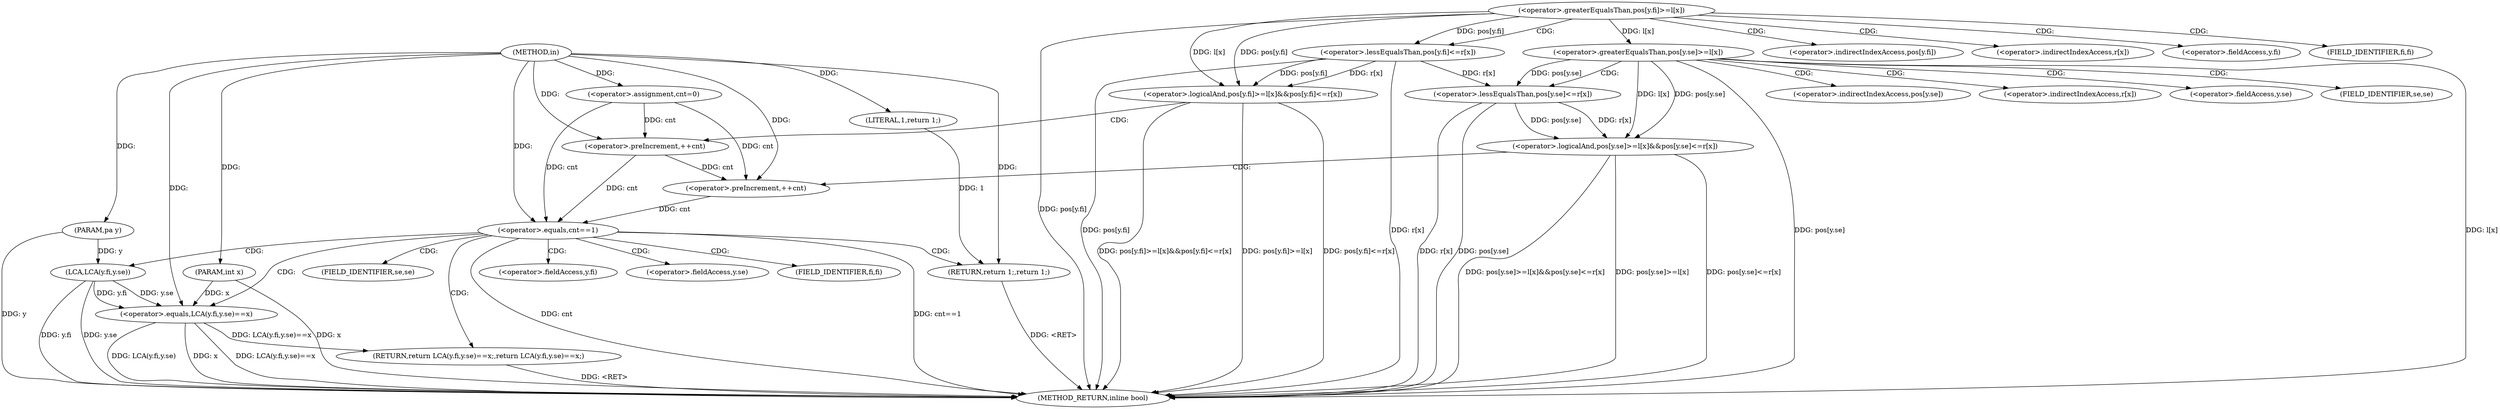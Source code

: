 digraph "in" {  
"1000375" [label = "(METHOD,in)" ]
"1000443" [label = "(METHOD_RETURN,inline bool)" ]
"1000376" [label = "(PARAM,int x)" ]
"1000377" [label = "(PARAM,pa y)" ]
"1000380" [label = "(<operator>.assignment,cnt=0)" ]
"1000433" [label = "(RETURN,return LCA(y.fi,y.se)==x;,return LCA(y.fi,y.se)==x;)" ]
"1000384" [label = "(<operator>.logicalAnd,pos[y.fi]>=l[x]&&pos[y.fi]<=r[x])" ]
"1000403" [label = "(<operator>.preIncrement,++cnt)" ]
"1000406" [label = "(<operator>.logicalAnd,pos[y.se]>=l[x]&&pos[y.se]<=r[x])" ]
"1000425" [label = "(<operator>.preIncrement,++cnt)" ]
"1000428" [label = "(<operator>.equals,cnt==1)" ]
"1000431" [label = "(RETURN,return 1;,return 1;)" ]
"1000434" [label = "(<operator>.equals,LCA(y.fi,y.se)==x)" ]
"1000432" [label = "(LITERAL,1,return 1;)" ]
"1000385" [label = "(<operator>.greaterEqualsThan,pos[y.fi]>=l[x])" ]
"1000394" [label = "(<operator>.lessEqualsThan,pos[y.fi]<=r[x])" ]
"1000407" [label = "(<operator>.greaterEqualsThan,pos[y.se]>=l[x])" ]
"1000416" [label = "(<operator>.lessEqualsThan,pos[y.se]<=r[x])" ]
"1000435" [label = "(LCA,LCA(y.fi,y.se))" ]
"1000395" [label = "(<operator>.indirectIndexAccess,pos[y.fi])" ]
"1000400" [label = "(<operator>.indirectIndexAccess,r[x])" ]
"1000417" [label = "(<operator>.indirectIndexAccess,pos[y.se])" ]
"1000422" [label = "(<operator>.indirectIndexAccess,r[x])" ]
"1000436" [label = "(<operator>.fieldAccess,y.fi)" ]
"1000439" [label = "(<operator>.fieldAccess,y.se)" ]
"1000397" [label = "(<operator>.fieldAccess,y.fi)" ]
"1000419" [label = "(<operator>.fieldAccess,y.se)" ]
"1000438" [label = "(FIELD_IDENTIFIER,fi,fi)" ]
"1000441" [label = "(FIELD_IDENTIFIER,se,se)" ]
"1000399" [label = "(FIELD_IDENTIFIER,fi,fi)" ]
"1000421" [label = "(FIELD_IDENTIFIER,se,se)" ]
  "1000431" -> "1000443"  [ label = "DDG: <RET>"] 
  "1000376" -> "1000443"  [ label = "DDG: x"] 
  "1000377" -> "1000443"  [ label = "DDG: y"] 
  "1000385" -> "1000443"  [ label = "DDG: pos[y.fi]"] 
  "1000384" -> "1000443"  [ label = "DDG: pos[y.fi]>=l[x]"] 
  "1000394" -> "1000443"  [ label = "DDG: pos[y.fi]"] 
  "1000394" -> "1000443"  [ label = "DDG: r[x]"] 
  "1000384" -> "1000443"  [ label = "DDG: pos[y.fi]<=r[x]"] 
  "1000384" -> "1000443"  [ label = "DDG: pos[y.fi]>=l[x]&&pos[y.fi]<=r[x]"] 
  "1000407" -> "1000443"  [ label = "DDG: pos[y.se]"] 
  "1000407" -> "1000443"  [ label = "DDG: l[x]"] 
  "1000406" -> "1000443"  [ label = "DDG: pos[y.se]>=l[x]"] 
  "1000416" -> "1000443"  [ label = "DDG: pos[y.se]"] 
  "1000416" -> "1000443"  [ label = "DDG: r[x]"] 
  "1000406" -> "1000443"  [ label = "DDG: pos[y.se]<=r[x]"] 
  "1000406" -> "1000443"  [ label = "DDG: pos[y.se]>=l[x]&&pos[y.se]<=r[x]"] 
  "1000428" -> "1000443"  [ label = "DDG: cnt"] 
  "1000428" -> "1000443"  [ label = "DDG: cnt==1"] 
  "1000435" -> "1000443"  [ label = "DDG: y.fi"] 
  "1000435" -> "1000443"  [ label = "DDG: y.se"] 
  "1000434" -> "1000443"  [ label = "DDG: LCA(y.fi,y.se)"] 
  "1000434" -> "1000443"  [ label = "DDG: x"] 
  "1000434" -> "1000443"  [ label = "DDG: LCA(y.fi,y.se)==x"] 
  "1000433" -> "1000443"  [ label = "DDG: <RET>"] 
  "1000375" -> "1000376"  [ label = "DDG: "] 
  "1000375" -> "1000377"  [ label = "DDG: "] 
  "1000375" -> "1000380"  [ label = "DDG: "] 
  "1000434" -> "1000433"  [ label = "DDG: LCA(y.fi,y.se)==x"] 
  "1000432" -> "1000431"  [ label = "DDG: 1"] 
  "1000375" -> "1000431"  [ label = "DDG: "] 
  "1000385" -> "1000384"  [ label = "DDG: l[x]"] 
  "1000385" -> "1000384"  [ label = "DDG: pos[y.fi]"] 
  "1000394" -> "1000384"  [ label = "DDG: pos[y.fi]"] 
  "1000394" -> "1000384"  [ label = "DDG: r[x]"] 
  "1000380" -> "1000403"  [ label = "DDG: cnt"] 
  "1000375" -> "1000403"  [ label = "DDG: "] 
  "1000407" -> "1000406"  [ label = "DDG: pos[y.se]"] 
  "1000407" -> "1000406"  [ label = "DDG: l[x]"] 
  "1000416" -> "1000406"  [ label = "DDG: pos[y.se]"] 
  "1000416" -> "1000406"  [ label = "DDG: r[x]"] 
  "1000380" -> "1000425"  [ label = "DDG: cnt"] 
  "1000403" -> "1000425"  [ label = "DDG: cnt"] 
  "1000375" -> "1000425"  [ label = "DDG: "] 
  "1000380" -> "1000428"  [ label = "DDG: cnt"] 
  "1000403" -> "1000428"  [ label = "DDG: cnt"] 
  "1000425" -> "1000428"  [ label = "DDG: cnt"] 
  "1000375" -> "1000428"  [ label = "DDG: "] 
  "1000375" -> "1000432"  [ label = "DDG: "] 
  "1000435" -> "1000434"  [ label = "DDG: y.se"] 
  "1000435" -> "1000434"  [ label = "DDG: y.fi"] 
  "1000376" -> "1000434"  [ label = "DDG: x"] 
  "1000375" -> "1000434"  [ label = "DDG: "] 
  "1000385" -> "1000394"  [ label = "DDG: pos[y.fi]"] 
  "1000385" -> "1000407"  [ label = "DDG: l[x]"] 
  "1000407" -> "1000416"  [ label = "DDG: pos[y.se]"] 
  "1000394" -> "1000416"  [ label = "DDG: r[x]"] 
  "1000377" -> "1000435"  [ label = "DDG: y"] 
  "1000384" -> "1000403"  [ label = "CDG: "] 
  "1000406" -> "1000425"  [ label = "CDG: "] 
  "1000428" -> "1000431"  [ label = "CDG: "] 
  "1000428" -> "1000435"  [ label = "CDG: "] 
  "1000428" -> "1000436"  [ label = "CDG: "] 
  "1000428" -> "1000441"  [ label = "CDG: "] 
  "1000428" -> "1000434"  [ label = "CDG: "] 
  "1000428" -> "1000438"  [ label = "CDG: "] 
  "1000428" -> "1000439"  [ label = "CDG: "] 
  "1000428" -> "1000433"  [ label = "CDG: "] 
  "1000385" -> "1000399"  [ label = "CDG: "] 
  "1000385" -> "1000397"  [ label = "CDG: "] 
  "1000385" -> "1000394"  [ label = "CDG: "] 
  "1000385" -> "1000395"  [ label = "CDG: "] 
  "1000385" -> "1000400"  [ label = "CDG: "] 
  "1000407" -> "1000422"  [ label = "CDG: "] 
  "1000407" -> "1000421"  [ label = "CDG: "] 
  "1000407" -> "1000419"  [ label = "CDG: "] 
  "1000407" -> "1000417"  [ label = "CDG: "] 
  "1000407" -> "1000416"  [ label = "CDG: "] 
}

